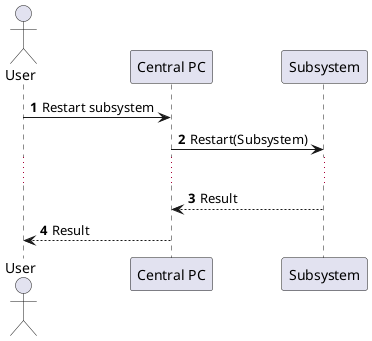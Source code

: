@startuml
actor User
participant CentralPC as "Central PC"
participant Subsystem

autonumber
User -> CentralPC : Restart subsystem
CentralPC -> Subsystem : Restart(Subsystem)
...
Subsystem --> CentralPC : Result
CentralPC --> User : Result
@enduml